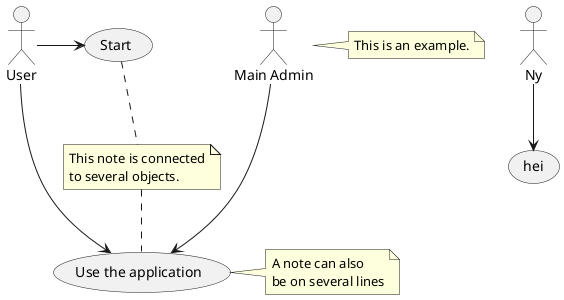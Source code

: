 @startuml
:Main Admin: as Admin
(Use the application) as (Use)

User -> (Start)
User --> (Use)

Admin ---> (Use)

Ny--> (hei)

note right of Admin : This is an example.

note right of (Use)
A note can also
be on several lines
end note

note "This note is connected\nto several objects." as N2
(Start) .. N2
N2 .. (Use)
@enduml